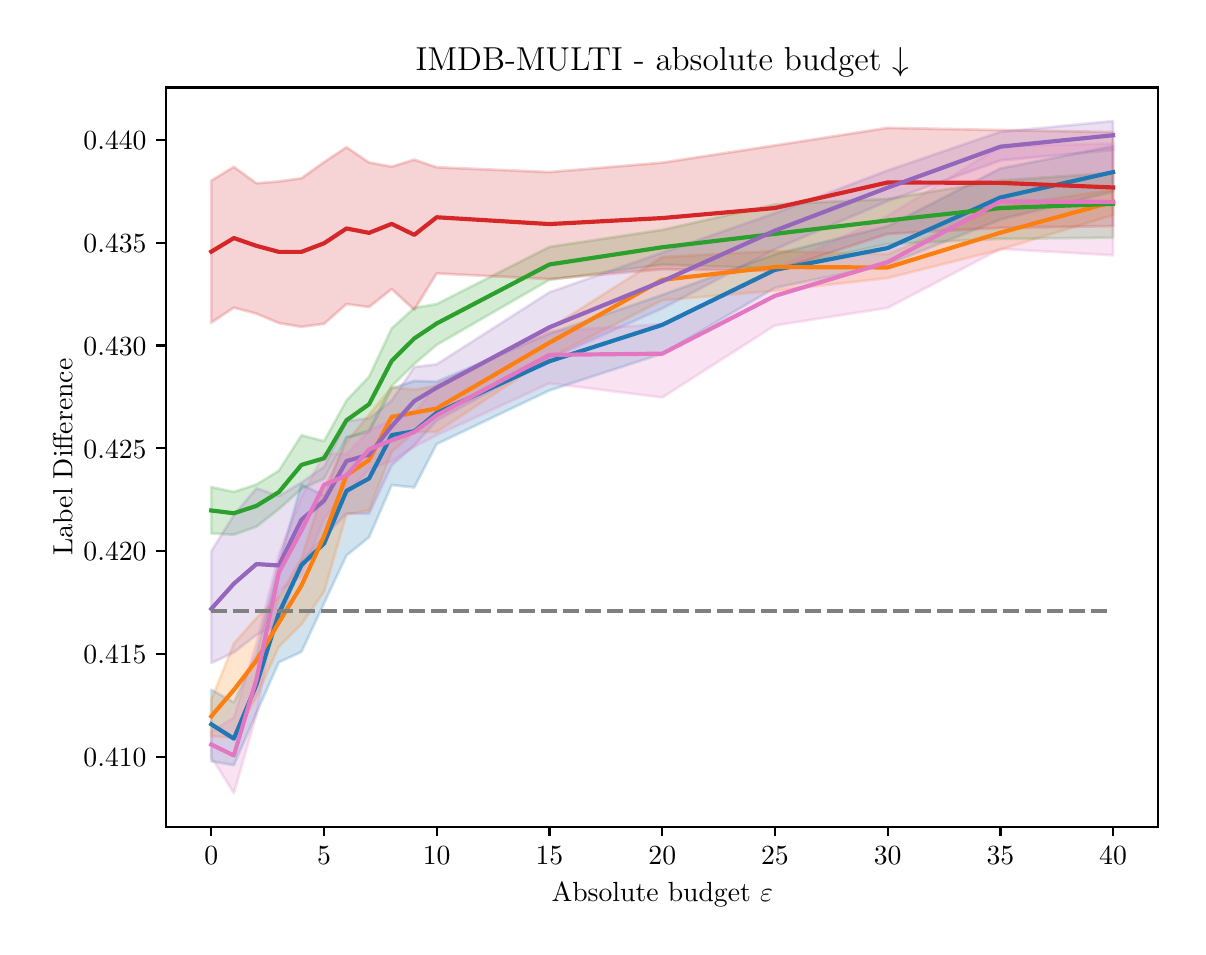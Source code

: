 \begingroup%
\makeatletter%
\begin{pgfpicture}%
\pgfpathrectangle{\pgfpointorigin}{\pgfqpoint{5.753in}{4.495in}}%
\pgfusepath{use as bounding box, clip}%
\begin{pgfscope}%
\pgfsetbuttcap%
\pgfsetmiterjoin%
\definecolor{currentfill}{rgb}{1.0,1.0,1.0}%
\pgfsetfillcolor{currentfill}%
\pgfsetlinewidth{0.0pt}%
\definecolor{currentstroke}{rgb}{1.0,1.0,1.0}%
\pgfsetstrokecolor{currentstroke}%
\pgfsetdash{}{0pt}%
\pgfpathmoveto{\pgfqpoint{0.0in}{0.0in}}%
\pgfpathlineto{\pgfqpoint{5.753in}{0.0in}}%
\pgfpathlineto{\pgfqpoint{5.753in}{4.495in}}%
\pgfpathlineto{\pgfqpoint{0.0in}{4.495in}}%
\pgfpathlineto{\pgfqpoint{0.0in}{0.0in}}%
\pgfpathclose%
\pgfusepath{fill}%
\end{pgfscope}%
\begin{pgfscope}%
\pgfsetbuttcap%
\pgfsetmiterjoin%
\definecolor{currentfill}{rgb}{1.0,1.0,1.0}%
\pgfsetfillcolor{currentfill}%
\pgfsetlinewidth{0.0pt}%
\definecolor{currentstroke}{rgb}{0.0,0.0,0.0}%
\pgfsetstrokecolor{currentstroke}%
\pgfsetstrokeopacity{0.0}%
\pgfsetdash{}{0pt}%
\pgfpathmoveto{\pgfqpoint{0.693in}{0.5in}}%
\pgfpathlineto{\pgfqpoint{5.653in}{0.5in}}%
\pgfpathlineto{\pgfqpoint{5.653in}{4.196in}}%
\pgfpathlineto{\pgfqpoint{0.693in}{4.196in}}%
\pgfpathlineto{\pgfqpoint{0.693in}{0.5in}}%
\pgfpathclose%
\pgfusepath{fill}%
\end{pgfscope}%
\begin{pgfscope}%
\pgfpathrectangle{\pgfqpoint{0.693in}{0.5in}}{\pgfqpoint{4.96in}{3.696in}}%
\pgfusepath{clip}%
\pgfsetbuttcap%
\pgfsetroundjoin%
\definecolor{currentfill}{rgb}{0.122,0.467,0.706}%
\pgfsetfillcolor{currentfill}%
\pgfsetfillopacity{0.2}%
\pgfsetlinewidth{1.004pt}%
\definecolor{currentstroke}{rgb}{0.122,0.467,0.706}%
\pgfsetstrokecolor{currentstroke}%
\pgfsetstrokeopacity{0.2}%
\pgfsetdash{}{0pt}%
\pgfsys@defobject{currentmarker}{\pgfqpoint{0.918in}{0.807in}}{\pgfqpoint{5.427in}{3.902in}}{%
\pgfpathmoveto{\pgfqpoint{0.918in}{1.185in}}%
\pgfpathlineto{\pgfqpoint{0.918in}{0.827in}}%
\pgfpathlineto{\pgfqpoint{1.031in}{0.807in}}%
\pgfpathlineto{\pgfqpoint{1.144in}{1.068in}}%
\pgfpathlineto{\pgfqpoint{1.256in}{1.322in}}%
\pgfpathlineto{\pgfqpoint{1.369in}{1.374in}}%
\pgfpathlineto{\pgfqpoint{1.482in}{1.617in}}%
\pgfpathlineto{\pgfqpoint{1.594in}{1.856in}}%
\pgfpathlineto{\pgfqpoint{1.707in}{1.947in}}%
\pgfpathlineto{\pgfqpoint{1.82in}{2.208in}}%
\pgfpathlineto{\pgfqpoint{1.933in}{2.196in}}%
\pgfpathlineto{\pgfqpoint{2.045in}{2.413in}}%
\pgfpathlineto{\pgfqpoint{2.609in}{2.681in}}%
\pgfpathlineto{\pgfqpoint{3.173in}{2.865in}}%
\pgfpathlineto{\pgfqpoint{3.736in}{3.194in}}%
\pgfpathlineto{\pgfqpoint{4.3in}{3.311in}}%
\pgfpathlineto{\pgfqpoint{4.864in}{3.536in}}%
\pgfpathlineto{\pgfqpoint{5.427in}{3.675in}}%
\pgfpathlineto{\pgfqpoint{5.427in}{3.902in}}%
\pgfpathlineto{\pgfqpoint{5.427in}{3.902in}}%
\pgfpathlineto{\pgfqpoint{4.864in}{3.791in}}%
\pgfpathlineto{\pgfqpoint{4.3in}{3.502in}}%
\pgfpathlineto{\pgfqpoint{3.736in}{3.362in}}%
\pgfpathlineto{\pgfqpoint{3.173in}{3.159in}}%
\pgfpathlineto{\pgfqpoint{2.609in}{2.965in}}%
\pgfpathlineto{\pgfqpoint{2.045in}{2.725in}}%
\pgfpathlineto{\pgfqpoint{1.933in}{2.729in}}%
\pgfpathlineto{\pgfqpoint{1.82in}{2.691in}}%
\pgfpathlineto{\pgfqpoint{1.707in}{2.474in}}%
\pgfpathlineto{\pgfqpoint{1.594in}{2.447in}}%
\pgfpathlineto{\pgfqpoint{1.482in}{2.156in}}%
\pgfpathlineto{\pgfqpoint{1.369in}{2.211in}}%
\pgfpathlineto{\pgfqpoint{1.256in}{1.819in}}%
\pgfpathlineto{\pgfqpoint{1.144in}{1.363in}}%
\pgfpathlineto{\pgfqpoint{1.031in}{1.122in}}%
\pgfpathlineto{\pgfqpoint{0.918in}{1.185in}}%
\pgfpathlineto{\pgfqpoint{0.918in}{1.185in}}%
\pgfpathclose%
\pgfusepath{stroke,fill}%
}%
\begin{pgfscope}%
\pgfsys@transformshift{0.0in}{0.0in}%
\pgfsys@useobject{currentmarker}{}%
\end{pgfscope}%
\end{pgfscope}%
\begin{pgfscope}%
\pgfpathrectangle{\pgfqpoint{0.693in}{0.5in}}{\pgfqpoint{4.96in}{3.696in}}%
\pgfusepath{clip}%
\pgfsetbuttcap%
\pgfsetroundjoin%
\definecolor{currentfill}{rgb}{1.0,0.498,0.055}%
\pgfsetfillcolor{currentfill}%
\pgfsetfillopacity{0.2}%
\pgfsetlinewidth{1.004pt}%
\definecolor{currentstroke}{rgb}{1.0,0.498,0.055}%
\pgfsetstrokecolor{currentstroke}%
\pgfsetstrokeopacity{0.2}%
\pgfsetdash{}{0pt}%
\pgfsys@defobject{currentmarker}{\pgfqpoint{0.918in}{0.944in}}{\pgfqpoint{5.427in}{3.685in}}{%
\pgfpathmoveto{\pgfqpoint{0.918in}{1.134in}}%
\pgfpathlineto{\pgfqpoint{0.918in}{0.952in}}%
\pgfpathlineto{\pgfqpoint{1.031in}{0.944in}}%
\pgfpathlineto{\pgfqpoint{1.144in}{1.151in}}%
\pgfpathlineto{\pgfqpoint{1.256in}{1.4in}}%
\pgfpathlineto{\pgfqpoint{1.369in}{1.512in}}%
\pgfpathlineto{\pgfqpoint{1.482in}{1.675in}}%
\pgfpathlineto{\pgfqpoint{1.594in}{2.061in}}%
\pgfpathlineto{\pgfqpoint{1.707in}{2.081in}}%
\pgfpathlineto{\pgfqpoint{1.82in}{2.375in}}%
\pgfpathlineto{\pgfqpoint{1.933in}{2.474in}}%
\pgfpathlineto{\pgfqpoint{2.045in}{2.473in}}%
\pgfpathlineto{\pgfqpoint{2.609in}{2.845in}}%
\pgfpathlineto{\pgfqpoint{3.173in}{3.132in}}%
\pgfpathlineto{\pgfqpoint{3.736in}{3.179in}}%
\pgfpathlineto{\pgfqpoint{4.3in}{3.243in}}%
\pgfpathlineto{\pgfqpoint{4.864in}{3.385in}}%
\pgfpathlineto{\pgfqpoint{5.427in}{3.558in}}%
\pgfpathlineto{\pgfqpoint{5.427in}{3.685in}}%
\pgfpathlineto{\pgfqpoint{5.427in}{3.685in}}%
\pgfpathlineto{\pgfqpoint{4.864in}{3.6in}}%
\pgfpathlineto{\pgfqpoint{4.3in}{3.362in}}%
\pgfpathlineto{\pgfqpoint{3.736in}{3.378in}}%
\pgfpathlineto{\pgfqpoint{3.173in}{3.348in}}%
\pgfpathlineto{\pgfqpoint{2.609in}{2.991in}}%
\pgfpathlineto{\pgfqpoint{2.045in}{2.704in}}%
\pgfpathlineto{\pgfqpoint{1.933in}{2.685in}}%
\pgfpathlineto{\pgfqpoint{1.82in}{2.697in}}%
\pgfpathlineto{\pgfqpoint{1.707in}{2.56in}}%
\pgfpathlineto{\pgfqpoint{1.594in}{2.422in}}%
\pgfpathlineto{\pgfqpoint{1.482in}{2.197in}}%
\pgfpathlineto{\pgfqpoint{1.369in}{1.841in}}%
\pgfpathlineto{\pgfqpoint{1.256in}{1.648in}}%
\pgfpathlineto{\pgfqpoint{1.144in}{1.544in}}%
\pgfpathlineto{\pgfqpoint{1.031in}{1.416in}}%
\pgfpathlineto{\pgfqpoint{0.918in}{1.134in}}%
\pgfpathlineto{\pgfqpoint{0.918in}{1.134in}}%
\pgfpathclose%
\pgfusepath{stroke,fill}%
}%
\begin{pgfscope}%
\pgfsys@transformshift{0.0in}{0.0in}%
\pgfsys@useobject{currentmarker}{}%
\end{pgfscope}%
\end{pgfscope}%
\begin{pgfscope}%
\pgfpathrectangle{\pgfqpoint{0.693in}{0.5in}}{\pgfqpoint{4.96in}{3.696in}}%
\pgfusepath{clip}%
\pgfsetbuttcap%
\pgfsetroundjoin%
\definecolor{currentfill}{rgb}{0.173,0.627,0.173}%
\pgfsetfillcolor{currentfill}%
\pgfsetfillopacity{0.2}%
\pgfsetlinewidth{1.004pt}%
\definecolor{currentstroke}{rgb}{0.173,0.627,0.173}%
\pgfsetstrokecolor{currentstroke}%
\pgfsetstrokeopacity{0.2}%
\pgfsetdash{}{0pt}%
\pgfsys@defobject{currentmarker}{\pgfqpoint{0.918in}{1.96in}}{\pgfqpoint{5.427in}{3.769in}}{%
\pgfpathmoveto{\pgfqpoint{0.918in}{2.198in}}%
\pgfpathlineto{\pgfqpoint{0.918in}{1.966in}}%
\pgfpathlineto{\pgfqpoint{1.031in}{1.96in}}%
\pgfpathlineto{\pgfqpoint{1.144in}{2.0in}}%
\pgfpathlineto{\pgfqpoint{1.256in}{2.088in}}%
\pgfpathlineto{\pgfqpoint{1.369in}{2.189in}}%
\pgfpathlineto{\pgfqpoint{1.482in}{2.24in}}%
\pgfpathlineto{\pgfqpoint{1.594in}{2.444in}}%
\pgfpathlineto{\pgfqpoint{1.707in}{2.481in}}%
\pgfpathlineto{\pgfqpoint{1.82in}{2.702in}}%
\pgfpathlineto{\pgfqpoint{1.933in}{2.813in}}%
\pgfpathlineto{\pgfqpoint{2.045in}{2.909in}}%
\pgfpathlineto{\pgfqpoint{2.609in}{3.234in}}%
\pgfpathlineto{\pgfqpoint{3.173in}{3.31in}}%
\pgfpathlineto{\pgfqpoint{3.736in}{3.291in}}%
\pgfpathlineto{\pgfqpoint{4.3in}{3.413in}}%
\pgfpathlineto{\pgfqpoint{4.864in}{3.439in}}%
\pgfpathlineto{\pgfqpoint{5.427in}{3.445in}}%
\pgfpathlineto{\pgfqpoint{5.427in}{3.769in}}%
\pgfpathlineto{\pgfqpoint{5.427in}{3.769in}}%
\pgfpathlineto{\pgfqpoint{4.864in}{3.731in}}%
\pgfpathlineto{\pgfqpoint{4.3in}{3.639in}}%
\pgfpathlineto{\pgfqpoint{3.736in}{3.611in}}%
\pgfpathlineto{\pgfqpoint{3.173in}{3.484in}}%
\pgfpathlineto{\pgfqpoint{2.609in}{3.399in}}%
\pgfpathlineto{\pgfqpoint{2.045in}{3.113in}}%
\pgfpathlineto{\pgfqpoint{1.933in}{3.094in}}%
\pgfpathlineto{\pgfqpoint{1.82in}{2.991in}}%
\pgfpathlineto{\pgfqpoint{1.707in}{2.75in}}%
\pgfpathlineto{\pgfqpoint{1.594in}{2.631in}}%
\pgfpathlineto{\pgfqpoint{1.482in}{2.428in}}%
\pgfpathlineto{\pgfqpoint{1.369in}{2.457in}}%
\pgfpathlineto{\pgfqpoint{1.256in}{2.28in}}%
\pgfpathlineto{\pgfqpoint{1.144in}{2.211in}}%
\pgfpathlineto{\pgfqpoint{1.031in}{2.174in}}%
\pgfpathlineto{\pgfqpoint{0.918in}{2.198in}}%
\pgfpathlineto{\pgfqpoint{0.918in}{2.198in}}%
\pgfpathclose%
\pgfusepath{stroke,fill}%
}%
\begin{pgfscope}%
\pgfsys@transformshift{0.0in}{0.0in}%
\pgfsys@useobject{currentmarker}{}%
\end{pgfscope}%
\end{pgfscope}%
\begin{pgfscope}%
\pgfpathrectangle{\pgfqpoint{0.693in}{0.5in}}{\pgfqpoint{4.96in}{3.696in}}%
\pgfusepath{clip}%
\pgfsetbuttcap%
\pgfsetroundjoin%
\definecolor{currentfill}{rgb}{0.839,0.153,0.157}%
\pgfsetfillcolor{currentfill}%
\pgfsetfillopacity{0.2}%
\pgfsetlinewidth{1.004pt}%
\definecolor{currentstroke}{rgb}{0.839,0.153,0.157}%
\pgfsetstrokecolor{currentstroke}%
\pgfsetstrokeopacity{0.2}%
\pgfsetdash{}{0pt}%
\pgfsys@defobject{currentmarker}{\pgfqpoint{0.918in}{2.999in}}{\pgfqpoint{5.427in}{3.994in}}{%
\pgfpathmoveto{\pgfqpoint{0.918in}{3.73in}}%
\pgfpathlineto{\pgfqpoint{0.918in}{3.02in}}%
\pgfpathlineto{\pgfqpoint{1.031in}{3.095in}}%
\pgfpathlineto{\pgfqpoint{1.144in}{3.065in}}%
\pgfpathlineto{\pgfqpoint{1.256in}{3.018in}}%
\pgfpathlineto{\pgfqpoint{1.369in}{2.999in}}%
\pgfpathlineto{\pgfqpoint{1.482in}{3.014in}}%
\pgfpathlineto{\pgfqpoint{1.594in}{3.113in}}%
\pgfpathlineto{\pgfqpoint{1.707in}{3.098in}}%
\pgfpathlineto{\pgfqpoint{1.82in}{3.188in}}%
\pgfpathlineto{\pgfqpoint{1.933in}{3.084in}}%
\pgfpathlineto{\pgfqpoint{2.045in}{3.266in}}%
\pgfpathlineto{\pgfqpoint{2.609in}{3.238in}}%
\pgfpathlineto{\pgfqpoint{3.173in}{3.287in}}%
\pgfpathlineto{\pgfqpoint{3.736in}{3.28in}}%
\pgfpathlineto{\pgfqpoint{4.3in}{3.464in}}%
\pgfpathlineto{\pgfqpoint{4.864in}{3.494in}}%
\pgfpathlineto{\pgfqpoint{5.427in}{3.503in}}%
\pgfpathlineto{\pgfqpoint{5.427in}{3.973in}}%
\pgfpathlineto{\pgfqpoint{5.427in}{3.973in}}%
\pgfpathlineto{\pgfqpoint{4.864in}{3.983in}}%
\pgfpathlineto{\pgfqpoint{4.3in}{3.994in}}%
\pgfpathlineto{\pgfqpoint{3.736in}{3.906in}}%
\pgfpathlineto{\pgfqpoint{3.173in}{3.82in}}%
\pgfpathlineto{\pgfqpoint{2.609in}{3.773in}}%
\pgfpathlineto{\pgfqpoint{2.045in}{3.797in}}%
\pgfpathlineto{\pgfqpoint{1.933in}{3.835in}}%
\pgfpathlineto{\pgfqpoint{1.82in}{3.8in}}%
\pgfpathlineto{\pgfqpoint{1.707in}{3.821in}}%
\pgfpathlineto{\pgfqpoint{1.594in}{3.897in}}%
\pgfpathlineto{\pgfqpoint{1.482in}{3.823in}}%
\pgfpathlineto{\pgfqpoint{1.369in}{3.742in}}%
\pgfpathlineto{\pgfqpoint{1.256in}{3.726in}}%
\pgfpathlineto{\pgfqpoint{1.144in}{3.717in}}%
\pgfpathlineto{\pgfqpoint{1.031in}{3.799in}}%
\pgfpathlineto{\pgfqpoint{0.918in}{3.73in}}%
\pgfpathlineto{\pgfqpoint{0.918in}{3.73in}}%
\pgfpathclose%
\pgfusepath{stroke,fill}%
}%
\begin{pgfscope}%
\pgfsys@transformshift{0.0in}{0.0in}%
\pgfsys@useobject{currentmarker}{}%
\end{pgfscope}%
\end{pgfscope}%
\begin{pgfscope}%
\pgfpathrectangle{\pgfqpoint{0.693in}{0.5in}}{\pgfqpoint{4.96in}{3.696in}}%
\pgfusepath{clip}%
\pgfsetbuttcap%
\pgfsetroundjoin%
\definecolor{currentfill}{rgb}{0.58,0.404,0.741}%
\pgfsetfillcolor{currentfill}%
\pgfsetfillopacity{0.2}%
\pgfsetlinewidth{1.004pt}%
\definecolor{currentstroke}{rgb}{0.58,0.404,0.741}%
\pgfsetstrokecolor{currentstroke}%
\pgfsetstrokeopacity{0.2}%
\pgfsetdash{}{0pt}%
\pgfsys@defobject{currentmarker}{\pgfqpoint{0.918in}{1.318in}}{\pgfqpoint{5.427in}{4.028in}}{%
\pgfpathmoveto{\pgfqpoint{0.918in}{1.877in}}%
\pgfpathlineto{\pgfqpoint{0.918in}{1.318in}}%
\pgfpathlineto{\pgfqpoint{1.031in}{1.371in}}%
\pgfpathlineto{\pgfqpoint{1.144in}{1.459in}}%
\pgfpathlineto{\pgfqpoint{1.256in}{1.515in}}%
\pgfpathlineto{\pgfqpoint{1.369in}{1.823in}}%
\pgfpathlineto{\pgfqpoint{1.482in}{1.949in}}%
\pgfpathlineto{\pgfqpoint{1.594in}{2.066in}}%
\pgfpathlineto{\pgfqpoint{1.707in}{2.064in}}%
\pgfpathlineto{\pgfqpoint{1.82in}{2.306in}}%
\pgfpathlineto{\pgfqpoint{1.933in}{2.407in}}%
\pgfpathlineto{\pgfqpoint{2.045in}{2.53in}}%
\pgfpathlineto{\pgfqpoint{2.609in}{2.839in}}%
\pgfpathlineto{\pgfqpoint{3.173in}{3.091in}}%
\pgfpathlineto{\pgfqpoint{3.736in}{3.387in}}%
\pgfpathlineto{\pgfqpoint{4.3in}{3.628in}}%
\pgfpathlineto{\pgfqpoint{4.864in}{3.831in}}%
\pgfpathlineto{\pgfqpoint{5.427in}{3.883in}}%
\pgfpathlineto{\pgfqpoint{5.427in}{4.028in}}%
\pgfpathlineto{\pgfqpoint{5.427in}{4.028in}}%
\pgfpathlineto{\pgfqpoint{4.864in}{3.974in}}%
\pgfpathlineto{\pgfqpoint{4.3in}{3.781in}}%
\pgfpathlineto{\pgfqpoint{3.736in}{3.567in}}%
\pgfpathlineto{\pgfqpoint{3.173in}{3.37in}}%
\pgfpathlineto{\pgfqpoint{2.609in}{3.172in}}%
\pgfpathlineto{\pgfqpoint{2.045in}{2.812in}}%
\pgfpathlineto{\pgfqpoint{1.933in}{2.798in}}%
\pgfpathlineto{\pgfqpoint{1.82in}{2.63in}}%
\pgfpathlineto{\pgfqpoint{1.707in}{2.542in}}%
\pgfpathlineto{\pgfqpoint{1.594in}{2.528in}}%
\pgfpathlineto{\pgfqpoint{1.482in}{2.299in}}%
\pgfpathlineto{\pgfqpoint{1.369in}{2.221in}}%
\pgfpathlineto{\pgfqpoint{1.256in}{2.153in}}%
\pgfpathlineto{\pgfqpoint{1.144in}{2.192in}}%
\pgfpathlineto{\pgfqpoint{1.031in}{2.058in}}%
\pgfpathlineto{\pgfqpoint{0.918in}{1.877in}}%
\pgfpathlineto{\pgfqpoint{0.918in}{1.877in}}%
\pgfpathclose%
\pgfusepath{stroke,fill}%
}%
\begin{pgfscope}%
\pgfsys@transformshift{0.0in}{0.0in}%
\pgfsys@useobject{currentmarker}{}%
\end{pgfscope}%
\end{pgfscope}%
\begin{pgfscope}%
\pgfpathrectangle{\pgfqpoint{0.693in}{0.5in}}{\pgfqpoint{4.96in}{3.696in}}%
\pgfusepath{clip}%
\pgfsetbuttcap%
\pgfsetroundjoin%
\definecolor{currentfill}{rgb}{0.89,0.467,0.761}%
\pgfsetfillcolor{currentfill}%
\pgfsetfillopacity{0.2}%
\pgfsetlinewidth{1.004pt}%
\definecolor{currentstroke}{rgb}{0.89,0.467,0.761}%
\pgfsetstrokecolor{currentstroke}%
\pgfsetstrokeopacity{0.2}%
\pgfsetdash{}{0pt}%
\pgfsys@defobject{currentmarker}{\pgfqpoint{0.918in}{0.668in}}{\pgfqpoint{5.427in}{3.916in}}{%
\pgfpathmoveto{\pgfqpoint{0.918in}{0.975in}}%
\pgfpathlineto{\pgfqpoint{0.918in}{0.848in}}%
\pgfpathlineto{\pgfqpoint{1.031in}{0.668in}}%
\pgfpathlineto{\pgfqpoint{1.144in}{1.06in}}%
\pgfpathlineto{\pgfqpoint{1.256in}{1.678in}}%
\pgfpathlineto{\pgfqpoint{1.369in}{1.752in}}%
\pgfpathlineto{\pgfqpoint{1.482in}{2.042in}}%
\pgfpathlineto{\pgfqpoint{1.594in}{2.163in}}%
\pgfpathlineto{\pgfqpoint{1.707in}{2.288in}}%
\pgfpathlineto{\pgfqpoint{1.82in}{2.327in}}%
\pgfpathlineto{\pgfqpoint{1.933in}{2.399in}}%
\pgfpathlineto{\pgfqpoint{2.045in}{2.457in}}%
\pgfpathlineto{\pgfqpoint{2.609in}{2.717in}}%
\pgfpathlineto{\pgfqpoint{3.173in}{2.646in}}%
\pgfpathlineto{\pgfqpoint{3.736in}{3.006in}}%
\pgfpathlineto{\pgfqpoint{4.3in}{3.094in}}%
\pgfpathlineto{\pgfqpoint{4.864in}{3.389in}}%
\pgfpathlineto{\pgfqpoint{5.427in}{3.357in}}%
\pgfpathlineto{\pgfqpoint{5.427in}{3.916in}}%
\pgfpathlineto{\pgfqpoint{5.427in}{3.916in}}%
\pgfpathlineto{\pgfqpoint{4.864in}{3.902in}}%
\pgfpathlineto{\pgfqpoint{4.3in}{3.553in}}%
\pgfpathlineto{\pgfqpoint{3.736in}{3.289in}}%
\pgfpathlineto{\pgfqpoint{3.173in}{3.013in}}%
\pgfpathlineto{\pgfqpoint{2.609in}{2.977in}}%
\pgfpathlineto{\pgfqpoint{2.045in}{2.71in}}%
\pgfpathlineto{\pgfqpoint{1.933in}{2.565in}}%
\pgfpathlineto{\pgfqpoint{1.82in}{2.536in}}%
\pgfpathlineto{\pgfqpoint{1.707in}{2.479in}}%
\pgfpathlineto{\pgfqpoint{1.594in}{2.362in}}%
\pgfpathlineto{\pgfqpoint{1.482in}{2.366in}}%
\pgfpathlineto{\pgfqpoint{1.369in}{2.147in}}%
\pgfpathlineto{\pgfqpoint{1.256in}{1.863in}}%
\pgfpathlineto{\pgfqpoint{1.144in}{1.419in}}%
\pgfpathlineto{\pgfqpoint{1.031in}{1.045in}}%
\pgfpathlineto{\pgfqpoint{0.918in}{0.975in}}%
\pgfpathlineto{\pgfqpoint{0.918in}{0.975in}}%
\pgfpathclose%
\pgfusepath{stroke,fill}%
}%
\begin{pgfscope}%
\pgfsys@transformshift{0.0in}{0.0in}%
\pgfsys@useobject{currentmarker}{}%
\end{pgfscope}%
\end{pgfscope}%
\begin{pgfscope}%
\pgfsetbuttcap%
\pgfsetroundjoin%
\definecolor{currentfill}{rgb}{0.0,0.0,0.0}%
\pgfsetfillcolor{currentfill}%
\pgfsetlinewidth{0.803pt}%
\definecolor{currentstroke}{rgb}{0.0,0.0,0.0}%
\pgfsetstrokecolor{currentstroke}%
\pgfsetdash{}{0pt}%
\pgfsys@defobject{currentmarker}{\pgfqpoint{0.0in}{-0.049in}}{\pgfqpoint{0.0in}{0.0in}}{%
\pgfpathmoveto{\pgfqpoint{0.0in}{0.0in}}%
\pgfpathlineto{\pgfqpoint{0.0in}{-0.049in}}%
\pgfusepath{stroke,fill}%
}%
\begin{pgfscope}%
\pgfsys@transformshift{0.918in}{0.5in}%
\pgfsys@useobject{currentmarker}{}%
\end{pgfscope}%
\end{pgfscope}%
\begin{pgfscope}%
\definecolor{textcolor}{rgb}{0.0,0.0,0.0}%
\pgfsetstrokecolor{textcolor}%
\pgfsetfillcolor{textcolor}%
\pgftext[x=0.918in,y=0.402in,,top]{\color{textcolor}\rmfamily\fontsize{10.0}{12.0}\selectfont \(\displaystyle {0}\)}%
\end{pgfscope}%
\begin{pgfscope}%
\pgfsetbuttcap%
\pgfsetroundjoin%
\definecolor{currentfill}{rgb}{0.0,0.0,0.0}%
\pgfsetfillcolor{currentfill}%
\pgfsetlinewidth{0.803pt}%
\definecolor{currentstroke}{rgb}{0.0,0.0,0.0}%
\pgfsetstrokecolor{currentstroke}%
\pgfsetdash{}{0pt}%
\pgfsys@defobject{currentmarker}{\pgfqpoint{0.0in}{-0.049in}}{\pgfqpoint{0.0in}{0.0in}}{%
\pgfpathmoveto{\pgfqpoint{0.0in}{0.0in}}%
\pgfpathlineto{\pgfqpoint{0.0in}{-0.049in}}%
\pgfusepath{stroke,fill}%
}%
\begin{pgfscope}%
\pgfsys@transformshift{1.482in}{0.5in}%
\pgfsys@useobject{currentmarker}{}%
\end{pgfscope}%
\end{pgfscope}%
\begin{pgfscope}%
\definecolor{textcolor}{rgb}{0.0,0.0,0.0}%
\pgfsetstrokecolor{textcolor}%
\pgfsetfillcolor{textcolor}%
\pgftext[x=1.482in,y=0.402in,,top]{\color{textcolor}\rmfamily\fontsize{10.0}{12.0}\selectfont \(\displaystyle {5}\)}%
\end{pgfscope}%
\begin{pgfscope}%
\pgfsetbuttcap%
\pgfsetroundjoin%
\definecolor{currentfill}{rgb}{0.0,0.0,0.0}%
\pgfsetfillcolor{currentfill}%
\pgfsetlinewidth{0.803pt}%
\definecolor{currentstroke}{rgb}{0.0,0.0,0.0}%
\pgfsetstrokecolor{currentstroke}%
\pgfsetdash{}{0pt}%
\pgfsys@defobject{currentmarker}{\pgfqpoint{0.0in}{-0.049in}}{\pgfqpoint{0.0in}{0.0in}}{%
\pgfpathmoveto{\pgfqpoint{0.0in}{0.0in}}%
\pgfpathlineto{\pgfqpoint{0.0in}{-0.049in}}%
\pgfusepath{stroke,fill}%
}%
\begin{pgfscope}%
\pgfsys@transformshift{2.045in}{0.5in}%
\pgfsys@useobject{currentmarker}{}%
\end{pgfscope}%
\end{pgfscope}%
\begin{pgfscope}%
\definecolor{textcolor}{rgb}{0.0,0.0,0.0}%
\pgfsetstrokecolor{textcolor}%
\pgfsetfillcolor{textcolor}%
\pgftext[x=2.045in,y=0.402in,,top]{\color{textcolor}\rmfamily\fontsize{10.0}{12.0}\selectfont \(\displaystyle {10}\)}%
\end{pgfscope}%
\begin{pgfscope}%
\pgfsetbuttcap%
\pgfsetroundjoin%
\definecolor{currentfill}{rgb}{0.0,0.0,0.0}%
\pgfsetfillcolor{currentfill}%
\pgfsetlinewidth{0.803pt}%
\definecolor{currentstroke}{rgb}{0.0,0.0,0.0}%
\pgfsetstrokecolor{currentstroke}%
\pgfsetdash{}{0pt}%
\pgfsys@defobject{currentmarker}{\pgfqpoint{0.0in}{-0.049in}}{\pgfqpoint{0.0in}{0.0in}}{%
\pgfpathmoveto{\pgfqpoint{0.0in}{0.0in}}%
\pgfpathlineto{\pgfqpoint{0.0in}{-0.049in}}%
\pgfusepath{stroke,fill}%
}%
\begin{pgfscope}%
\pgfsys@transformshift{2.609in}{0.5in}%
\pgfsys@useobject{currentmarker}{}%
\end{pgfscope}%
\end{pgfscope}%
\begin{pgfscope}%
\definecolor{textcolor}{rgb}{0.0,0.0,0.0}%
\pgfsetstrokecolor{textcolor}%
\pgfsetfillcolor{textcolor}%
\pgftext[x=2.609in,y=0.402in,,top]{\color{textcolor}\rmfamily\fontsize{10.0}{12.0}\selectfont \(\displaystyle {15}\)}%
\end{pgfscope}%
\begin{pgfscope}%
\pgfsetbuttcap%
\pgfsetroundjoin%
\definecolor{currentfill}{rgb}{0.0,0.0,0.0}%
\pgfsetfillcolor{currentfill}%
\pgfsetlinewidth{0.803pt}%
\definecolor{currentstroke}{rgb}{0.0,0.0,0.0}%
\pgfsetstrokecolor{currentstroke}%
\pgfsetdash{}{0pt}%
\pgfsys@defobject{currentmarker}{\pgfqpoint{0.0in}{-0.049in}}{\pgfqpoint{0.0in}{0.0in}}{%
\pgfpathmoveto{\pgfqpoint{0.0in}{0.0in}}%
\pgfpathlineto{\pgfqpoint{0.0in}{-0.049in}}%
\pgfusepath{stroke,fill}%
}%
\begin{pgfscope}%
\pgfsys@transformshift{3.173in}{0.5in}%
\pgfsys@useobject{currentmarker}{}%
\end{pgfscope}%
\end{pgfscope}%
\begin{pgfscope}%
\definecolor{textcolor}{rgb}{0.0,0.0,0.0}%
\pgfsetstrokecolor{textcolor}%
\pgfsetfillcolor{textcolor}%
\pgftext[x=3.173in,y=0.402in,,top]{\color{textcolor}\rmfamily\fontsize{10.0}{12.0}\selectfont \(\displaystyle {20}\)}%
\end{pgfscope}%
\begin{pgfscope}%
\pgfsetbuttcap%
\pgfsetroundjoin%
\definecolor{currentfill}{rgb}{0.0,0.0,0.0}%
\pgfsetfillcolor{currentfill}%
\pgfsetlinewidth{0.803pt}%
\definecolor{currentstroke}{rgb}{0.0,0.0,0.0}%
\pgfsetstrokecolor{currentstroke}%
\pgfsetdash{}{0pt}%
\pgfsys@defobject{currentmarker}{\pgfqpoint{0.0in}{-0.049in}}{\pgfqpoint{0.0in}{0.0in}}{%
\pgfpathmoveto{\pgfqpoint{0.0in}{0.0in}}%
\pgfpathlineto{\pgfqpoint{0.0in}{-0.049in}}%
\pgfusepath{stroke,fill}%
}%
\begin{pgfscope}%
\pgfsys@transformshift{3.736in}{0.5in}%
\pgfsys@useobject{currentmarker}{}%
\end{pgfscope}%
\end{pgfscope}%
\begin{pgfscope}%
\definecolor{textcolor}{rgb}{0.0,0.0,0.0}%
\pgfsetstrokecolor{textcolor}%
\pgfsetfillcolor{textcolor}%
\pgftext[x=3.736in,y=0.402in,,top]{\color{textcolor}\rmfamily\fontsize{10.0}{12.0}\selectfont \(\displaystyle {25}\)}%
\end{pgfscope}%
\begin{pgfscope}%
\pgfsetbuttcap%
\pgfsetroundjoin%
\definecolor{currentfill}{rgb}{0.0,0.0,0.0}%
\pgfsetfillcolor{currentfill}%
\pgfsetlinewidth{0.803pt}%
\definecolor{currentstroke}{rgb}{0.0,0.0,0.0}%
\pgfsetstrokecolor{currentstroke}%
\pgfsetdash{}{0pt}%
\pgfsys@defobject{currentmarker}{\pgfqpoint{0.0in}{-0.049in}}{\pgfqpoint{0.0in}{0.0in}}{%
\pgfpathmoveto{\pgfqpoint{0.0in}{0.0in}}%
\pgfpathlineto{\pgfqpoint{0.0in}{-0.049in}}%
\pgfusepath{stroke,fill}%
}%
\begin{pgfscope}%
\pgfsys@transformshift{4.3in}{0.5in}%
\pgfsys@useobject{currentmarker}{}%
\end{pgfscope}%
\end{pgfscope}%
\begin{pgfscope}%
\definecolor{textcolor}{rgb}{0.0,0.0,0.0}%
\pgfsetstrokecolor{textcolor}%
\pgfsetfillcolor{textcolor}%
\pgftext[x=4.3in,y=0.402in,,top]{\color{textcolor}\rmfamily\fontsize{10.0}{12.0}\selectfont \(\displaystyle {30}\)}%
\end{pgfscope}%
\begin{pgfscope}%
\pgfsetbuttcap%
\pgfsetroundjoin%
\definecolor{currentfill}{rgb}{0.0,0.0,0.0}%
\pgfsetfillcolor{currentfill}%
\pgfsetlinewidth{0.803pt}%
\definecolor{currentstroke}{rgb}{0.0,0.0,0.0}%
\pgfsetstrokecolor{currentstroke}%
\pgfsetdash{}{0pt}%
\pgfsys@defobject{currentmarker}{\pgfqpoint{0.0in}{-0.049in}}{\pgfqpoint{0.0in}{0.0in}}{%
\pgfpathmoveto{\pgfqpoint{0.0in}{0.0in}}%
\pgfpathlineto{\pgfqpoint{0.0in}{-0.049in}}%
\pgfusepath{stroke,fill}%
}%
\begin{pgfscope}%
\pgfsys@transformshift{4.864in}{0.5in}%
\pgfsys@useobject{currentmarker}{}%
\end{pgfscope}%
\end{pgfscope}%
\begin{pgfscope}%
\definecolor{textcolor}{rgb}{0.0,0.0,0.0}%
\pgfsetstrokecolor{textcolor}%
\pgfsetfillcolor{textcolor}%
\pgftext[x=4.864in,y=0.402in,,top]{\color{textcolor}\rmfamily\fontsize{10.0}{12.0}\selectfont \(\displaystyle {35}\)}%
\end{pgfscope}%
\begin{pgfscope}%
\pgfsetbuttcap%
\pgfsetroundjoin%
\definecolor{currentfill}{rgb}{0.0,0.0,0.0}%
\pgfsetfillcolor{currentfill}%
\pgfsetlinewidth{0.803pt}%
\definecolor{currentstroke}{rgb}{0.0,0.0,0.0}%
\pgfsetstrokecolor{currentstroke}%
\pgfsetdash{}{0pt}%
\pgfsys@defobject{currentmarker}{\pgfqpoint{0.0in}{-0.049in}}{\pgfqpoint{0.0in}{0.0in}}{%
\pgfpathmoveto{\pgfqpoint{0.0in}{0.0in}}%
\pgfpathlineto{\pgfqpoint{0.0in}{-0.049in}}%
\pgfusepath{stroke,fill}%
}%
\begin{pgfscope}%
\pgfsys@transformshift{5.427in}{0.5in}%
\pgfsys@useobject{currentmarker}{}%
\end{pgfscope}%
\end{pgfscope}%
\begin{pgfscope}%
\definecolor{textcolor}{rgb}{0.0,0.0,0.0}%
\pgfsetstrokecolor{textcolor}%
\pgfsetfillcolor{textcolor}%
\pgftext[x=5.427in,y=0.402in,,top]{\color{textcolor}\rmfamily\fontsize{10.0}{12.0}\selectfont \(\displaystyle {40}\)}%
\end{pgfscope}%
\begin{pgfscope}%
\definecolor{textcolor}{rgb}{0.0,0.0,0.0}%
\pgfsetstrokecolor{textcolor}%
\pgfsetfillcolor{textcolor}%
\pgftext[x=3.173in,y=0.223in,,top]{\color{textcolor}\rmfamily\fontsize{10.0}{12.0}\selectfont Absolute budget \(\displaystyle \varepsilon\)}%
\end{pgfscope}%
\begin{pgfscope}%
\pgfsetbuttcap%
\pgfsetroundjoin%
\definecolor{currentfill}{rgb}{0.0,0.0,0.0}%
\pgfsetfillcolor{currentfill}%
\pgfsetlinewidth{0.803pt}%
\definecolor{currentstroke}{rgb}{0.0,0.0,0.0}%
\pgfsetstrokecolor{currentstroke}%
\pgfsetdash{}{0pt}%
\pgfsys@defobject{currentmarker}{\pgfqpoint{-0.049in}{0.0in}}{\pgfqpoint{-0.0in}{0.0in}}{%
\pgfpathmoveto{\pgfqpoint{-0.0in}{0.0in}}%
\pgfpathlineto{\pgfqpoint{-0.049in}{0.0in}}%
\pgfusepath{stroke,fill}%
}%
\begin{pgfscope}%
\pgfsys@transformshift{0.693in}{0.849in}%
\pgfsys@useobject{currentmarker}{}%
\end{pgfscope}%
\end{pgfscope}%
\begin{pgfscope}%
\definecolor{textcolor}{rgb}{0.0,0.0,0.0}%
\pgfsetstrokecolor{textcolor}%
\pgfsetfillcolor{textcolor}%
\pgftext[x=0.279in, y=0.801in, left, base]{\color{textcolor}\rmfamily\fontsize{10.0}{12.0}\selectfont \(\displaystyle {0.410}\)}%
\end{pgfscope}%
\begin{pgfscope}%
\pgfsetbuttcap%
\pgfsetroundjoin%
\definecolor{currentfill}{rgb}{0.0,0.0,0.0}%
\pgfsetfillcolor{currentfill}%
\pgfsetlinewidth{0.803pt}%
\definecolor{currentstroke}{rgb}{0.0,0.0,0.0}%
\pgfsetstrokecolor{currentstroke}%
\pgfsetdash{}{0pt}%
\pgfsys@defobject{currentmarker}{\pgfqpoint{-0.049in}{0.0in}}{\pgfqpoint{-0.0in}{0.0in}}{%
\pgfpathmoveto{\pgfqpoint{-0.0in}{0.0in}}%
\pgfpathlineto{\pgfqpoint{-0.049in}{0.0in}}%
\pgfusepath{stroke,fill}%
}%
\begin{pgfscope}%
\pgfsys@transformshift{0.693in}{1.363in}%
\pgfsys@useobject{currentmarker}{}%
\end{pgfscope}%
\end{pgfscope}%
\begin{pgfscope}%
\definecolor{textcolor}{rgb}{0.0,0.0,0.0}%
\pgfsetstrokecolor{textcolor}%
\pgfsetfillcolor{textcolor}%
\pgftext[x=0.279in, y=1.315in, left, base]{\color{textcolor}\rmfamily\fontsize{10.0}{12.0}\selectfont \(\displaystyle {0.415}\)}%
\end{pgfscope}%
\begin{pgfscope}%
\pgfsetbuttcap%
\pgfsetroundjoin%
\definecolor{currentfill}{rgb}{0.0,0.0,0.0}%
\pgfsetfillcolor{currentfill}%
\pgfsetlinewidth{0.803pt}%
\definecolor{currentstroke}{rgb}{0.0,0.0,0.0}%
\pgfsetstrokecolor{currentstroke}%
\pgfsetdash{}{0pt}%
\pgfsys@defobject{currentmarker}{\pgfqpoint{-0.049in}{0.0in}}{\pgfqpoint{-0.0in}{0.0in}}{%
\pgfpathmoveto{\pgfqpoint{-0.0in}{0.0in}}%
\pgfpathlineto{\pgfqpoint{-0.049in}{0.0in}}%
\pgfusepath{stroke,fill}%
}%
\begin{pgfscope}%
\pgfsys@transformshift{0.693in}{1.877in}%
\pgfsys@useobject{currentmarker}{}%
\end{pgfscope}%
\end{pgfscope}%
\begin{pgfscope}%
\definecolor{textcolor}{rgb}{0.0,0.0,0.0}%
\pgfsetstrokecolor{textcolor}%
\pgfsetfillcolor{textcolor}%
\pgftext[x=0.279in, y=1.829in, left, base]{\color{textcolor}\rmfamily\fontsize{10.0}{12.0}\selectfont \(\displaystyle {0.420}\)}%
\end{pgfscope}%
\begin{pgfscope}%
\pgfsetbuttcap%
\pgfsetroundjoin%
\definecolor{currentfill}{rgb}{0.0,0.0,0.0}%
\pgfsetfillcolor{currentfill}%
\pgfsetlinewidth{0.803pt}%
\definecolor{currentstroke}{rgb}{0.0,0.0,0.0}%
\pgfsetstrokecolor{currentstroke}%
\pgfsetdash{}{0pt}%
\pgfsys@defobject{currentmarker}{\pgfqpoint{-0.049in}{0.0in}}{\pgfqpoint{-0.0in}{0.0in}}{%
\pgfpathmoveto{\pgfqpoint{-0.0in}{0.0in}}%
\pgfpathlineto{\pgfqpoint{-0.049in}{0.0in}}%
\pgfusepath{stroke,fill}%
}%
\begin{pgfscope}%
\pgfsys@transformshift{0.693in}{2.392in}%
\pgfsys@useobject{currentmarker}{}%
\end{pgfscope}%
\end{pgfscope}%
\begin{pgfscope}%
\definecolor{textcolor}{rgb}{0.0,0.0,0.0}%
\pgfsetstrokecolor{textcolor}%
\pgfsetfillcolor{textcolor}%
\pgftext[x=0.279in, y=2.343in, left, base]{\color{textcolor}\rmfamily\fontsize{10.0}{12.0}\selectfont \(\displaystyle {0.425}\)}%
\end{pgfscope}%
\begin{pgfscope}%
\pgfsetbuttcap%
\pgfsetroundjoin%
\definecolor{currentfill}{rgb}{0.0,0.0,0.0}%
\pgfsetfillcolor{currentfill}%
\pgfsetlinewidth{0.803pt}%
\definecolor{currentstroke}{rgb}{0.0,0.0,0.0}%
\pgfsetstrokecolor{currentstroke}%
\pgfsetdash{}{0pt}%
\pgfsys@defobject{currentmarker}{\pgfqpoint{-0.049in}{0.0in}}{\pgfqpoint{-0.0in}{0.0in}}{%
\pgfpathmoveto{\pgfqpoint{-0.0in}{0.0in}}%
\pgfpathlineto{\pgfqpoint{-0.049in}{0.0in}}%
\pgfusepath{stroke,fill}%
}%
\begin{pgfscope}%
\pgfsys@transformshift{0.693in}{2.906in}%
\pgfsys@useobject{currentmarker}{}%
\end{pgfscope}%
\end{pgfscope}%
\begin{pgfscope}%
\definecolor{textcolor}{rgb}{0.0,0.0,0.0}%
\pgfsetstrokecolor{textcolor}%
\pgfsetfillcolor{textcolor}%
\pgftext[x=0.279in, y=2.857in, left, base]{\color{textcolor}\rmfamily\fontsize{10.0}{12.0}\selectfont \(\displaystyle {0.430}\)}%
\end{pgfscope}%
\begin{pgfscope}%
\pgfsetbuttcap%
\pgfsetroundjoin%
\definecolor{currentfill}{rgb}{0.0,0.0,0.0}%
\pgfsetfillcolor{currentfill}%
\pgfsetlinewidth{0.803pt}%
\definecolor{currentstroke}{rgb}{0.0,0.0,0.0}%
\pgfsetstrokecolor{currentstroke}%
\pgfsetdash{}{0pt}%
\pgfsys@defobject{currentmarker}{\pgfqpoint{-0.049in}{0.0in}}{\pgfqpoint{-0.0in}{0.0in}}{%
\pgfpathmoveto{\pgfqpoint{-0.0in}{0.0in}}%
\pgfpathlineto{\pgfqpoint{-0.049in}{0.0in}}%
\pgfusepath{stroke,fill}%
}%
\begin{pgfscope}%
\pgfsys@transformshift{0.693in}{3.42in}%
\pgfsys@useobject{currentmarker}{}%
\end{pgfscope}%
\end{pgfscope}%
\begin{pgfscope}%
\definecolor{textcolor}{rgb}{0.0,0.0,0.0}%
\pgfsetstrokecolor{textcolor}%
\pgfsetfillcolor{textcolor}%
\pgftext[x=0.279in, y=3.372in, left, base]{\color{textcolor}\rmfamily\fontsize{10.0}{12.0}\selectfont \(\displaystyle {0.435}\)}%
\end{pgfscope}%
\begin{pgfscope}%
\pgfsetbuttcap%
\pgfsetroundjoin%
\definecolor{currentfill}{rgb}{0.0,0.0,0.0}%
\pgfsetfillcolor{currentfill}%
\pgfsetlinewidth{0.803pt}%
\definecolor{currentstroke}{rgb}{0.0,0.0,0.0}%
\pgfsetstrokecolor{currentstroke}%
\pgfsetdash{}{0pt}%
\pgfsys@defobject{currentmarker}{\pgfqpoint{-0.049in}{0.0in}}{\pgfqpoint{-0.0in}{0.0in}}{%
\pgfpathmoveto{\pgfqpoint{-0.0in}{0.0in}}%
\pgfpathlineto{\pgfqpoint{-0.049in}{0.0in}}%
\pgfusepath{stroke,fill}%
}%
\begin{pgfscope}%
\pgfsys@transformshift{0.693in}{3.934in}%
\pgfsys@useobject{currentmarker}{}%
\end{pgfscope}%
\end{pgfscope}%
\begin{pgfscope}%
\definecolor{textcolor}{rgb}{0.0,0.0,0.0}%
\pgfsetstrokecolor{textcolor}%
\pgfsetfillcolor{textcolor}%
\pgftext[x=0.279in, y=3.886in, left, base]{\color{textcolor}\rmfamily\fontsize{10.0}{12.0}\selectfont \(\displaystyle {0.440}\)}%
\end{pgfscope}%
\begin{pgfscope}%
\definecolor{textcolor}{rgb}{0.0,0.0,0.0}%
\pgfsetstrokecolor{textcolor}%
\pgfsetfillcolor{textcolor}%
\pgftext[x=0.223in,y=2.348in,,bottom,rotate=90.0]{\color{textcolor}\rmfamily\fontsize{10.0}{12.0}\selectfont Label Difference}%
\end{pgfscope}%
\begin{pgfscope}%
\pgfpathrectangle{\pgfqpoint{0.693in}{0.5in}}{\pgfqpoint{4.96in}{3.696in}}%
\pgfusepath{clip}%
\pgfsetrectcap%
\pgfsetroundjoin%
\pgfsetlinewidth{1.506pt}%
\definecolor{currentstroke}{rgb}{0.122,0.467,0.706}%
\pgfsetstrokecolor{currentstroke}%
\pgfsetdash{}{0pt}%
\pgfpathmoveto{\pgfqpoint{0.918in}{1.012in}}%
\pgfpathlineto{\pgfqpoint{1.031in}{0.94in}}%
\pgfpathlineto{\pgfqpoint{1.144in}{1.21in}}%
\pgfpathlineto{\pgfqpoint{1.256in}{1.568in}}%
\pgfpathlineto{\pgfqpoint{1.369in}{1.808in}}%
\pgfpathlineto{\pgfqpoint{1.482in}{1.916in}}%
\pgfpathlineto{\pgfqpoint{1.594in}{2.179in}}%
\pgfpathlineto{\pgfqpoint{1.707in}{2.241in}}%
\pgfpathlineto{\pgfqpoint{1.82in}{2.458in}}%
\pgfpathlineto{\pgfqpoint{1.933in}{2.477in}}%
\pgfpathlineto{\pgfqpoint{2.045in}{2.569in}}%
\pgfpathlineto{\pgfqpoint{2.609in}{2.827in}}%
\pgfpathlineto{\pgfqpoint{3.173in}{3.009in}}%
\pgfpathlineto{\pgfqpoint{3.736in}{3.284in}}%
\pgfpathlineto{\pgfqpoint{4.3in}{3.393in}}%
\pgfpathlineto{\pgfqpoint{4.864in}{3.646in}}%
\pgfpathlineto{\pgfqpoint{5.427in}{3.773in}}%
\pgfusepath{stroke}%
\end{pgfscope}%
\begin{pgfscope}%
\pgfpathrectangle{\pgfqpoint{0.693in}{0.5in}}{\pgfqpoint{4.96in}{3.696in}}%
\pgfusepath{clip}%
\pgfsetrectcap%
\pgfsetroundjoin%
\pgfsetlinewidth{1.506pt}%
\definecolor{currentstroke}{rgb}{1.0,0.498,0.055}%
\pgfsetstrokecolor{currentstroke}%
\pgfsetdash{}{0pt}%
\pgfpathmoveto{\pgfqpoint{0.918in}{1.052in}}%
\pgfpathlineto{\pgfqpoint{1.031in}{1.184in}}%
\pgfpathlineto{\pgfqpoint{1.144in}{1.331in}}%
\pgfpathlineto{\pgfqpoint{1.256in}{1.521in}}%
\pgfpathlineto{\pgfqpoint{1.369in}{1.706in}}%
\pgfpathlineto{\pgfqpoint{1.482in}{1.952in}}%
\pgfpathlineto{\pgfqpoint{1.594in}{2.257in}}%
\pgfpathlineto{\pgfqpoint{1.707in}{2.333in}}%
\pgfpathlineto{\pgfqpoint{1.82in}{2.549in}}%
\pgfpathlineto{\pgfqpoint{1.933in}{2.57in}}%
\pgfpathlineto{\pgfqpoint{2.045in}{2.591in}}%
\pgfpathlineto{\pgfqpoint{2.609in}{2.92in}}%
\pgfpathlineto{\pgfqpoint{3.173in}{3.234in}}%
\pgfpathlineto{\pgfqpoint{3.736in}{3.298in}}%
\pgfpathlineto{\pgfqpoint{4.3in}{3.296in}}%
\pgfpathlineto{\pgfqpoint{4.864in}{3.47in}}%
\pgfpathlineto{\pgfqpoint{5.427in}{3.624in}}%
\pgfusepath{stroke}%
\end{pgfscope}%
\begin{pgfscope}%
\pgfpathrectangle{\pgfqpoint{0.693in}{0.5in}}{\pgfqpoint{4.96in}{3.696in}}%
\pgfusepath{clip}%
\pgfsetrectcap%
\pgfsetroundjoin%
\pgfsetlinewidth{1.506pt}%
\definecolor{currentstroke}{rgb}{0.173,0.627,0.173}%
\pgfsetstrokecolor{currentstroke}%
\pgfsetdash{}{0pt}%
\pgfpathmoveto{\pgfqpoint{0.918in}{2.081in}}%
\pgfpathlineto{\pgfqpoint{1.031in}{2.067in}}%
\pgfpathlineto{\pgfqpoint{1.144in}{2.104in}}%
\pgfpathlineto{\pgfqpoint{1.256in}{2.173in}}%
\pgfpathlineto{\pgfqpoint{1.369in}{2.309in}}%
\pgfpathlineto{\pgfqpoint{1.482in}{2.342in}}%
\pgfpathlineto{\pgfqpoint{1.594in}{2.532in}}%
\pgfpathlineto{\pgfqpoint{1.707in}{2.612in}}%
\pgfpathlineto{\pgfqpoint{1.82in}{2.829in}}%
\pgfpathlineto{\pgfqpoint{1.933in}{2.941in}}%
\pgfpathlineto{\pgfqpoint{2.045in}{3.016in}}%
\pgfpathlineto{\pgfqpoint{2.609in}{3.311in}}%
\pgfpathlineto{\pgfqpoint{3.173in}{3.397in}}%
\pgfpathlineto{\pgfqpoint{3.736in}{3.464in}}%
\pgfpathlineto{\pgfqpoint{4.3in}{3.531in}}%
\pgfpathlineto{\pgfqpoint{4.864in}{3.593in}}%
\pgfpathlineto{\pgfqpoint{5.427in}{3.614in}}%
\pgfusepath{stroke}%
\end{pgfscope}%
\begin{pgfscope}%
\pgfpathrectangle{\pgfqpoint{0.693in}{0.5in}}{\pgfqpoint{4.96in}{3.696in}}%
\pgfusepath{clip}%
\pgfsetrectcap%
\pgfsetroundjoin%
\pgfsetlinewidth{1.506pt}%
\definecolor{currentstroke}{rgb}{0.839,0.153,0.157}%
\pgfsetstrokecolor{currentstroke}%
\pgfsetdash{}{0pt}%
\pgfpathmoveto{\pgfqpoint{0.918in}{3.375in}}%
\pgfpathlineto{\pgfqpoint{1.031in}{3.443in}}%
\pgfpathlineto{\pgfqpoint{1.144in}{3.404in}}%
\pgfpathlineto{\pgfqpoint{1.256in}{3.374in}}%
\pgfpathlineto{\pgfqpoint{1.369in}{3.374in}}%
\pgfpathlineto{\pgfqpoint{1.482in}{3.417in}}%
\pgfpathlineto{\pgfqpoint{1.594in}{3.491in}}%
\pgfpathlineto{\pgfqpoint{1.707in}{3.469in}}%
\pgfpathlineto{\pgfqpoint{1.82in}{3.514in}}%
\pgfpathlineto{\pgfqpoint{1.933in}{3.459in}}%
\pgfpathlineto{\pgfqpoint{2.045in}{3.547in}}%
\pgfpathlineto{\pgfqpoint{2.609in}{3.513in}}%
\pgfpathlineto{\pgfqpoint{3.173in}{3.543in}}%
\pgfpathlineto{\pgfqpoint{3.736in}{3.593in}}%
\pgfpathlineto{\pgfqpoint{4.3in}{3.721in}}%
\pgfpathlineto{\pgfqpoint{4.864in}{3.719in}}%
\pgfpathlineto{\pgfqpoint{5.427in}{3.696in}}%
\pgfusepath{stroke}%
\end{pgfscope}%
\begin{pgfscope}%
\pgfpathrectangle{\pgfqpoint{0.693in}{0.5in}}{\pgfqpoint{4.96in}{3.696in}}%
\pgfusepath{clip}%
\pgfsetrectcap%
\pgfsetroundjoin%
\pgfsetlinewidth{1.506pt}%
\definecolor{currentstroke}{rgb}{0.58,0.404,0.741}%
\pgfsetstrokecolor{currentstroke}%
\pgfsetdash{}{0pt}%
\pgfpathmoveto{\pgfqpoint{0.918in}{1.589in}}%
\pgfpathlineto{\pgfqpoint{1.031in}{1.715in}}%
\pgfpathlineto{\pgfqpoint{1.144in}{1.813in}}%
\pgfpathlineto{\pgfqpoint{1.256in}{1.806in}}%
\pgfpathlineto{\pgfqpoint{1.369in}{2.035in}}%
\pgfpathlineto{\pgfqpoint{1.482in}{2.13in}}%
\pgfpathlineto{\pgfqpoint{1.594in}{2.328in}}%
\pgfpathlineto{\pgfqpoint{1.707in}{2.36in}}%
\pgfpathlineto{\pgfqpoint{1.82in}{2.502in}}%
\pgfpathlineto{\pgfqpoint{1.933in}{2.628in}}%
\pgfpathlineto{\pgfqpoint{2.045in}{2.695in}}%
\pgfpathlineto{\pgfqpoint{2.609in}{2.997in}}%
\pgfpathlineto{\pgfqpoint{3.173in}{3.227in}}%
\pgfpathlineto{\pgfqpoint{3.736in}{3.48in}}%
\pgfpathlineto{\pgfqpoint{4.3in}{3.695in}}%
\pgfpathlineto{\pgfqpoint{4.864in}{3.9in}}%
\pgfpathlineto{\pgfqpoint{5.427in}{3.957in}}%
\pgfusepath{stroke}%
\end{pgfscope}%
\begin{pgfscope}%
\pgfpathrectangle{\pgfqpoint{0.693in}{0.5in}}{\pgfqpoint{4.96in}{3.696in}}%
\pgfusepath{clip}%
\pgfsetrectcap%
\pgfsetroundjoin%
\pgfsetlinewidth{1.506pt}%
\definecolor{currentstroke}{rgb}{0.89,0.467,0.761}%
\pgfsetstrokecolor{currentstroke}%
\pgfsetdash{}{0pt}%
\pgfpathmoveto{\pgfqpoint{0.918in}{0.911in}}%
\pgfpathlineto{\pgfqpoint{1.031in}{0.856in}}%
\pgfpathlineto{\pgfqpoint{1.144in}{1.237in}}%
\pgfpathlineto{\pgfqpoint{1.256in}{1.772in}}%
\pgfpathlineto{\pgfqpoint{1.369in}{1.981in}}%
\pgfpathlineto{\pgfqpoint{1.482in}{2.209in}}%
\pgfpathlineto{\pgfqpoint{1.594in}{2.256in}}%
\pgfpathlineto{\pgfqpoint{1.707in}{2.386in}}%
\pgfpathlineto{\pgfqpoint{1.82in}{2.432in}}%
\pgfpathlineto{\pgfqpoint{1.933in}{2.473in}}%
\pgfpathlineto{\pgfqpoint{2.045in}{2.557in}}%
\pgfpathlineto{\pgfqpoint{2.609in}{2.859in}}%
\pgfpathlineto{\pgfqpoint{3.173in}{2.865in}}%
\pgfpathlineto{\pgfqpoint{3.736in}{3.154in}}%
\pgfpathlineto{\pgfqpoint{4.3in}{3.323in}}%
\pgfpathlineto{\pgfqpoint{4.864in}{3.626in}}%
\pgfpathlineto{\pgfqpoint{5.427in}{3.624in}}%
\pgfusepath{stroke}%
\end{pgfscope}%
\begin{pgfscope}%
\pgfpathrectangle{\pgfqpoint{0.693in}{0.5in}}{\pgfqpoint{4.96in}{3.696in}}%
\pgfusepath{clip}%
\pgfsetbuttcap%
\pgfsetroundjoin%
\pgfsetlinewidth{1.506pt}%
\definecolor{currentstroke}{rgb}{0.502,0.502,0.502}%
\pgfsetstrokecolor{currentstroke}%
\pgfsetdash{{5.55pt}{2.4pt}}{0.0pt}%
\pgfpathmoveto{\pgfqpoint{0.918in}{1.577in}}%
\pgfpathlineto{\pgfqpoint{5.427in}{1.577in}}%
\pgfusepath{stroke}%
\end{pgfscope}%
\begin{pgfscope}%
\pgfsetrectcap%
\pgfsetmiterjoin%
\pgfsetlinewidth{0.803pt}%
\definecolor{currentstroke}{rgb}{0.0,0.0,0.0}%
\pgfsetstrokecolor{currentstroke}%
\pgfsetdash{}{0pt}%
\pgfpathmoveto{\pgfqpoint{0.693in}{0.5in}}%
\pgfpathlineto{\pgfqpoint{0.693in}{4.196in}}%
\pgfusepath{stroke}%
\end{pgfscope}%
\begin{pgfscope}%
\pgfsetrectcap%
\pgfsetmiterjoin%
\pgfsetlinewidth{0.803pt}%
\definecolor{currentstroke}{rgb}{0.0,0.0,0.0}%
\pgfsetstrokecolor{currentstroke}%
\pgfsetdash{}{0pt}%
\pgfpathmoveto{\pgfqpoint{5.653in}{0.5in}}%
\pgfpathlineto{\pgfqpoint{5.653in}{4.196in}}%
\pgfusepath{stroke}%
\end{pgfscope}%
\begin{pgfscope}%
\pgfsetrectcap%
\pgfsetmiterjoin%
\pgfsetlinewidth{0.803pt}%
\definecolor{currentstroke}{rgb}{0.0,0.0,0.0}%
\pgfsetstrokecolor{currentstroke}%
\pgfsetdash{}{0pt}%
\pgfpathmoveto{\pgfqpoint{0.693in}{0.5in}}%
\pgfpathlineto{\pgfqpoint{5.653in}{0.5in}}%
\pgfusepath{stroke}%
\end{pgfscope}%
\begin{pgfscope}%
\pgfsetrectcap%
\pgfsetmiterjoin%
\pgfsetlinewidth{0.803pt}%
\definecolor{currentstroke}{rgb}{0.0,0.0,0.0}%
\pgfsetstrokecolor{currentstroke}%
\pgfsetdash{}{0pt}%
\pgfpathmoveto{\pgfqpoint{0.693in}{4.196in}}%
\pgfpathlineto{\pgfqpoint{5.653in}{4.196in}}%
\pgfusepath{stroke}%
\end{pgfscope}%
\begin{pgfscope}%
\definecolor{textcolor}{rgb}{0.0,0.0,0.0}%
\pgfsetstrokecolor{textcolor}%
\pgfsetfillcolor{textcolor}%
\pgftext[x=3.173in,y=4.279in,,base]{\color{textcolor}\rmfamily\fontsize{12.0}{14.4}\selectfont IMDB-MULTI - absolute budget \(\displaystyle \downarrow\)}%
\end{pgfscope}%
\end{pgfpicture}%
\makeatother%
\endgroup%
